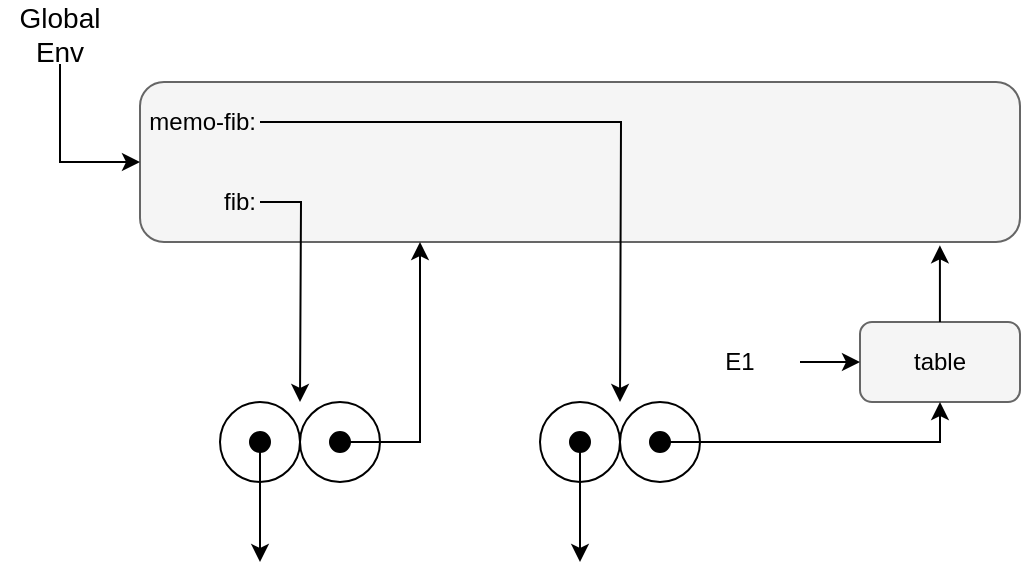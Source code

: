<mxfile version="22.1.2" type="device">
  <diagram name="Página-1" id="cx_USFDjc5KM-Imdstfz">
    <mxGraphModel dx="574" dy="336" grid="1" gridSize="10" guides="1" tooltips="1" connect="1" arrows="1" fold="1" page="1" pageScale="1" pageWidth="1169" pageHeight="827" math="0" shadow="0">
      <root>
        <mxCell id="0" />
        <mxCell id="1" parent="0" />
        <mxCell id="Qw45w4e7uAXV-Y0PVBpQ-1" value="" style="rounded=1;whiteSpace=wrap;html=1;fillColor=#f5f5f5;fontColor=#333333;strokeColor=#666666;" parent="1" vertex="1">
          <mxGeometry x="120" y="120" width="440" height="80" as="geometry" />
        </mxCell>
        <mxCell id="Qw45w4e7uAXV-Y0PVBpQ-10" value="" style="group;fontSize=12;" parent="1" vertex="1" connectable="0">
          <mxGeometry x="480" y="240" width="80" height="40" as="geometry" />
        </mxCell>
        <mxCell id="Qw45w4e7uAXV-Y0PVBpQ-2" value="" style="rounded=1;whiteSpace=wrap;html=1;fillColor=#f5f5f5;fontColor=#333333;strokeColor=#666666;" parent="Qw45w4e7uAXV-Y0PVBpQ-10" vertex="1">
          <mxGeometry width="80" height="40" as="geometry" />
        </mxCell>
        <mxCell id="Qw45w4e7uAXV-Y0PVBpQ-3" value="table" style="text;html=1;strokeColor=none;fillColor=none;align=center;verticalAlign=middle;whiteSpace=wrap;rounded=0;" parent="Qw45w4e7uAXV-Y0PVBpQ-10" vertex="1">
          <mxGeometry x="10" y="5" width="60.0" height="30" as="geometry" />
        </mxCell>
        <mxCell id="5oLo90BZN8r2cRc0qgAd-2" style="edgeStyle=orthogonalEdgeStyle;rounded=0;orthogonalLoop=1;jettySize=auto;html=1;entryX=0;entryY=0.5;entryDx=0;entryDy=0;" parent="1" source="5oLo90BZN8r2cRc0qgAd-1" target="Qw45w4e7uAXV-Y0PVBpQ-1" edge="1">
          <mxGeometry relative="1" as="geometry">
            <Array as="points">
              <mxPoint x="80" y="160" />
            </Array>
          </mxGeometry>
        </mxCell>
        <mxCell id="5oLo90BZN8r2cRc0qgAd-1" value="Global Env" style="text;html=1;strokeColor=none;fillColor=none;align=center;verticalAlign=middle;whiteSpace=wrap;rounded=0;fontSize=14;" parent="1" vertex="1">
          <mxGeometry x="50" y="81" width="60" height="30" as="geometry" />
        </mxCell>
        <mxCell id="5oLo90BZN8r2cRc0qgAd-9" style="edgeStyle=orthogonalEdgeStyle;rounded=0;orthogonalLoop=1;jettySize=auto;html=1;entryX=0;entryY=0.5;entryDx=0;entryDy=0;" parent="1" source="5oLo90BZN8r2cRc0qgAd-3" target="Qw45w4e7uAXV-Y0PVBpQ-2" edge="1">
          <mxGeometry relative="1" as="geometry" />
        </mxCell>
        <mxCell id="5oLo90BZN8r2cRc0qgAd-3" value="E1" style="text;html=1;strokeColor=none;fillColor=none;align=center;verticalAlign=middle;whiteSpace=wrap;rounded=0;fontSize=12;" parent="1" vertex="1">
          <mxGeometry x="390" y="245" width="60" height="30" as="geometry" />
        </mxCell>
        <mxCell id="usZGRBqPDLZgXWLWnY_C-3" style="edgeStyle=orthogonalEdgeStyle;rounded=0;orthogonalLoop=1;jettySize=auto;html=1;" edge="1" parent="1" source="a8mBhKkWlGeED3rLeXSM-2">
          <mxGeometry relative="1" as="geometry">
            <mxPoint x="360" y="280" as="targetPoint" />
          </mxGeometry>
        </mxCell>
        <mxCell id="a8mBhKkWlGeED3rLeXSM-2" value="memo-fib:" style="text;html=1;strokeColor=none;fillColor=none;align=right;verticalAlign=middle;whiteSpace=wrap;rounded=0;fontStyle=0;horizontal=1;fontSize=12;" vertex="1" parent="1">
          <mxGeometry x="120" y="120" width="60" height="40" as="geometry" />
        </mxCell>
        <mxCell id="usZGRBqPDLZgXWLWnY_C-2" style="edgeStyle=orthogonalEdgeStyle;rounded=0;orthogonalLoop=1;jettySize=auto;html=1;" edge="1" parent="1" source="a8mBhKkWlGeED3rLeXSM-3">
          <mxGeometry relative="1" as="geometry">
            <mxPoint x="200" y="280" as="targetPoint" />
          </mxGeometry>
        </mxCell>
        <mxCell id="a8mBhKkWlGeED3rLeXSM-3" value="fib:" style="text;html=1;strokeColor=none;fillColor=none;align=right;verticalAlign=middle;whiteSpace=wrap;rounded=0;fontSize=12;" vertex="1" parent="1">
          <mxGeometry x="120" y="160" width="60" height="40" as="geometry" />
        </mxCell>
        <mxCell id="a8mBhKkWlGeED3rLeXSM-10" value="" style="group" vertex="1" connectable="0" parent="1">
          <mxGeometry x="320" y="280" width="80" height="40" as="geometry" />
        </mxCell>
        <mxCell id="a8mBhKkWlGeED3rLeXSM-6" value="" style="ellipse;whiteSpace=wrap;html=1;aspect=fixed;" vertex="1" parent="a8mBhKkWlGeED3rLeXSM-10">
          <mxGeometry x="40" width="40" height="40" as="geometry" />
        </mxCell>
        <mxCell id="a8mBhKkWlGeED3rLeXSM-7" value="" style="ellipse;whiteSpace=wrap;html=1;aspect=fixed;" vertex="1" parent="a8mBhKkWlGeED3rLeXSM-10">
          <mxGeometry width="40" height="40" as="geometry" />
        </mxCell>
        <mxCell id="a8mBhKkWlGeED3rLeXSM-22" style="edgeStyle=orthogonalEdgeStyle;rounded=0;orthogonalLoop=1;jettySize=auto;html=1;" edge="1" parent="a8mBhKkWlGeED3rLeXSM-10" source="a8mBhKkWlGeED3rLeXSM-8">
          <mxGeometry relative="1" as="geometry">
            <mxPoint x="20" y="80" as="targetPoint" />
          </mxGeometry>
        </mxCell>
        <mxCell id="a8mBhKkWlGeED3rLeXSM-8" value="" style="ellipse;whiteSpace=wrap;html=1;aspect=fixed;fillColor=#000000;" vertex="1" parent="a8mBhKkWlGeED3rLeXSM-10">
          <mxGeometry x="15" y="15" width="10" height="10" as="geometry" />
        </mxCell>
        <mxCell id="a8mBhKkWlGeED3rLeXSM-9" value="" style="ellipse;whiteSpace=wrap;html=1;aspect=fixed;fillColor=#000000;" vertex="1" parent="a8mBhKkWlGeED3rLeXSM-10">
          <mxGeometry x="55" y="15" width="10" height="10" as="geometry" />
        </mxCell>
        <mxCell id="a8mBhKkWlGeED3rLeXSM-11" value="" style="group" vertex="1" connectable="0" parent="1">
          <mxGeometry x="160" y="280" width="80" height="40" as="geometry" />
        </mxCell>
        <mxCell id="a8mBhKkWlGeED3rLeXSM-12" value="" style="ellipse;whiteSpace=wrap;html=1;aspect=fixed;" vertex="1" parent="a8mBhKkWlGeED3rLeXSM-11">
          <mxGeometry x="40" width="40" height="40" as="geometry" />
        </mxCell>
        <mxCell id="a8mBhKkWlGeED3rLeXSM-13" value="" style="ellipse;whiteSpace=wrap;html=1;aspect=fixed;" vertex="1" parent="a8mBhKkWlGeED3rLeXSM-11">
          <mxGeometry width="40" height="40" as="geometry" />
        </mxCell>
        <mxCell id="a8mBhKkWlGeED3rLeXSM-25" style="edgeStyle=orthogonalEdgeStyle;rounded=0;orthogonalLoop=1;jettySize=auto;html=1;" edge="1" parent="a8mBhKkWlGeED3rLeXSM-11" source="a8mBhKkWlGeED3rLeXSM-14">
          <mxGeometry relative="1" as="geometry">
            <mxPoint x="20" y="80" as="targetPoint" />
          </mxGeometry>
        </mxCell>
        <mxCell id="a8mBhKkWlGeED3rLeXSM-14" value="" style="ellipse;whiteSpace=wrap;html=1;aspect=fixed;fillColor=#000000;" vertex="1" parent="a8mBhKkWlGeED3rLeXSM-11">
          <mxGeometry x="15" y="15" width="10" height="10" as="geometry" />
        </mxCell>
        <mxCell id="a8mBhKkWlGeED3rLeXSM-15" value="" style="ellipse;whiteSpace=wrap;html=1;aspect=fixed;fillColor=#000000;" vertex="1" parent="a8mBhKkWlGeED3rLeXSM-11">
          <mxGeometry x="55" y="15" width="10" height="10" as="geometry" />
        </mxCell>
        <mxCell id="a8mBhKkWlGeED3rLeXSM-21" style="edgeStyle=orthogonalEdgeStyle;rounded=0;orthogonalLoop=1;jettySize=auto;html=1;entryX=0.5;entryY=1;entryDx=0;entryDy=0;" edge="1" parent="1" source="a8mBhKkWlGeED3rLeXSM-9" target="Qw45w4e7uAXV-Y0PVBpQ-2">
          <mxGeometry relative="1" as="geometry" />
        </mxCell>
        <mxCell id="a8mBhKkWlGeED3rLeXSM-24" style="edgeStyle=orthogonalEdgeStyle;rounded=0;orthogonalLoop=1;jettySize=auto;html=1;" edge="1" parent="1" source="a8mBhKkWlGeED3rLeXSM-15">
          <mxGeometry relative="1" as="geometry">
            <mxPoint x="260" y="200" as="targetPoint" />
            <Array as="points">
              <mxPoint x="260" y="300" />
            </Array>
          </mxGeometry>
        </mxCell>
        <mxCell id="usZGRBqPDLZgXWLWnY_C-1" style="edgeStyle=orthogonalEdgeStyle;rounded=0;orthogonalLoop=1;jettySize=auto;html=1;entryX=0.909;entryY=1.021;entryDx=0;entryDy=0;entryPerimeter=0;" edge="1" parent="1" source="Qw45w4e7uAXV-Y0PVBpQ-2" target="Qw45w4e7uAXV-Y0PVBpQ-1">
          <mxGeometry relative="1" as="geometry" />
        </mxCell>
      </root>
    </mxGraphModel>
  </diagram>
</mxfile>
